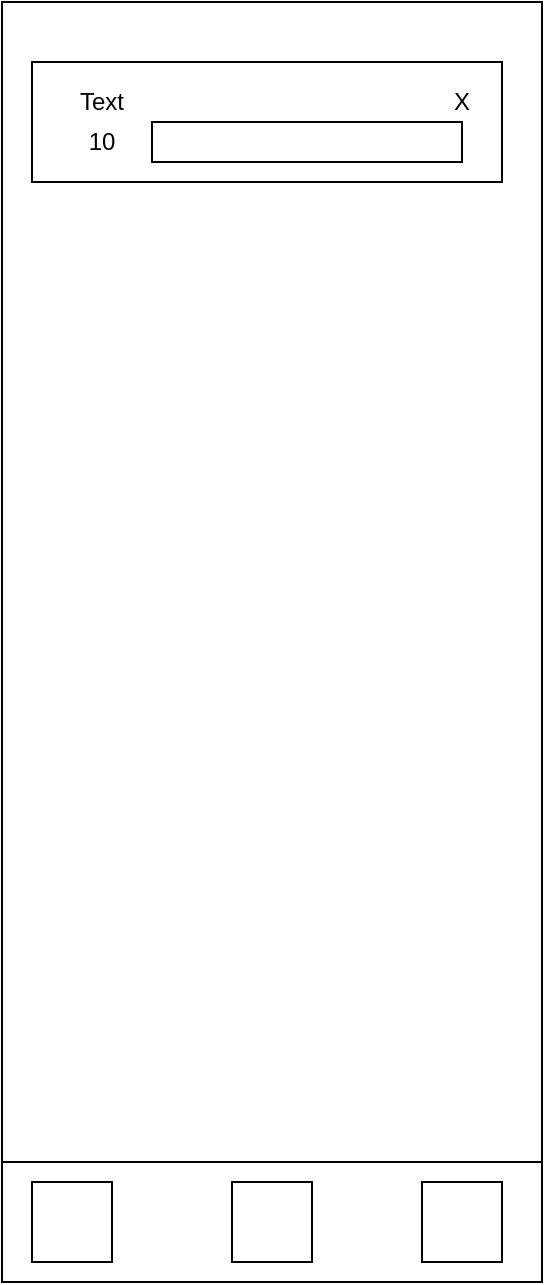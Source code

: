 <mxfile version="12.1.9" type="device" pages="1"><diagram id="2XnjI-v2VCb5hCiU6wyR" name="Page-1"><mxGraphModel dx="1880" dy="1116" grid="1" gridSize="10" guides="1" tooltips="1" connect="1" arrows="1" fold="1" page="1" pageScale="1" pageWidth="827" pageHeight="1169" math="0" shadow="0"><root><mxCell id="0"/><mxCell id="1" parent="0"/><mxCell id="jq-kW5GHXnM6mmV6KceV-1" value="" style="rounded=0;whiteSpace=wrap;html=1;" vertex="1" parent="1"><mxGeometry x="20" y="20" width="270" height="640" as="geometry"/></mxCell><mxCell id="jq-kW5GHXnM6mmV6KceV-2" value="" style="rounded=0;whiteSpace=wrap;html=1;" vertex="1" parent="1"><mxGeometry x="35" y="50" width="235" height="60" as="geometry"/></mxCell><mxCell id="jq-kW5GHXnM6mmV6KceV-3" value="Text" style="text;html=1;strokeColor=none;fillColor=none;align=center;verticalAlign=middle;whiteSpace=wrap;rounded=0;" vertex="1" parent="1"><mxGeometry x="50" y="60" width="40" height="20" as="geometry"/></mxCell><mxCell id="jq-kW5GHXnM6mmV6KceV-4" value="10" style="text;html=1;strokeColor=none;fillColor=none;align=center;verticalAlign=middle;whiteSpace=wrap;rounded=0;" vertex="1" parent="1"><mxGeometry x="50" y="80" width="40" height="20" as="geometry"/></mxCell><mxCell id="jq-kW5GHXnM6mmV6KceV-5" value="" style="rounded=0;whiteSpace=wrap;html=1;" vertex="1" parent="1"><mxGeometry x="95" y="80" width="155" height="20" as="geometry"/></mxCell><mxCell id="jq-kW5GHXnM6mmV6KceV-6" value="" style="rounded=0;whiteSpace=wrap;html=1;" vertex="1" parent="1"><mxGeometry x="20" y="600" width="270" height="60" as="geometry"/></mxCell><mxCell id="jq-kW5GHXnM6mmV6KceV-7" value="" style="rounded=0;whiteSpace=wrap;html=1;" vertex="1" parent="1"><mxGeometry x="35" y="610" width="40" height="40" as="geometry"/></mxCell><mxCell id="jq-kW5GHXnM6mmV6KceV-8" value="" style="rounded=0;whiteSpace=wrap;html=1;" vertex="1" parent="1"><mxGeometry x="135" y="610" width="40" height="40" as="geometry"/></mxCell><mxCell id="jq-kW5GHXnM6mmV6KceV-11" value="X" style="text;html=1;strokeColor=none;fillColor=none;align=center;verticalAlign=middle;whiteSpace=wrap;rounded=0;" vertex="1" parent="1"><mxGeometry x="230" y="60" width="40" height="20" as="geometry"/></mxCell><mxCell id="jq-kW5GHXnM6mmV6KceV-12" value="" style="rounded=0;whiteSpace=wrap;html=1;" vertex="1" parent="1"><mxGeometry x="230" y="610" width="40" height="40" as="geometry"/></mxCell></root></mxGraphModel></diagram></mxfile>